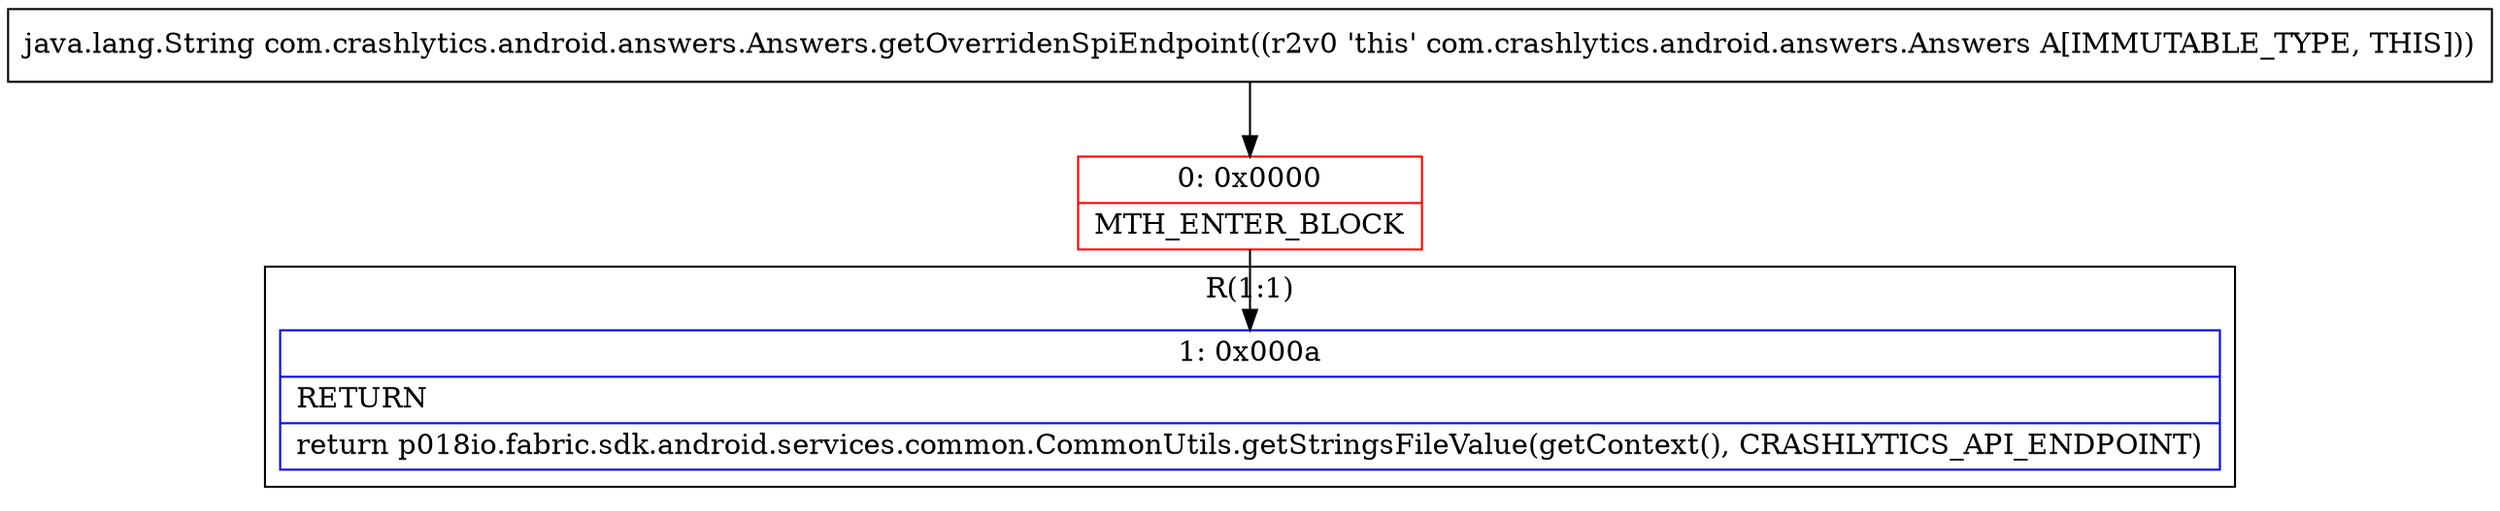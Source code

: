 digraph "CFG forcom.crashlytics.android.answers.Answers.getOverridenSpiEndpoint()Ljava\/lang\/String;" {
subgraph cluster_Region_1214751313 {
label = "R(1:1)";
node [shape=record,color=blue];
Node_1 [shape=record,label="{1\:\ 0x000a|RETURN\l|return p018io.fabric.sdk.android.services.common.CommonUtils.getStringsFileValue(getContext(), CRASHLYTICS_API_ENDPOINT)\l}"];
}
Node_0 [shape=record,color=red,label="{0\:\ 0x0000|MTH_ENTER_BLOCK\l}"];
MethodNode[shape=record,label="{java.lang.String com.crashlytics.android.answers.Answers.getOverridenSpiEndpoint((r2v0 'this' com.crashlytics.android.answers.Answers A[IMMUTABLE_TYPE, THIS])) }"];
MethodNode -> Node_0;
Node_0 -> Node_1;
}

